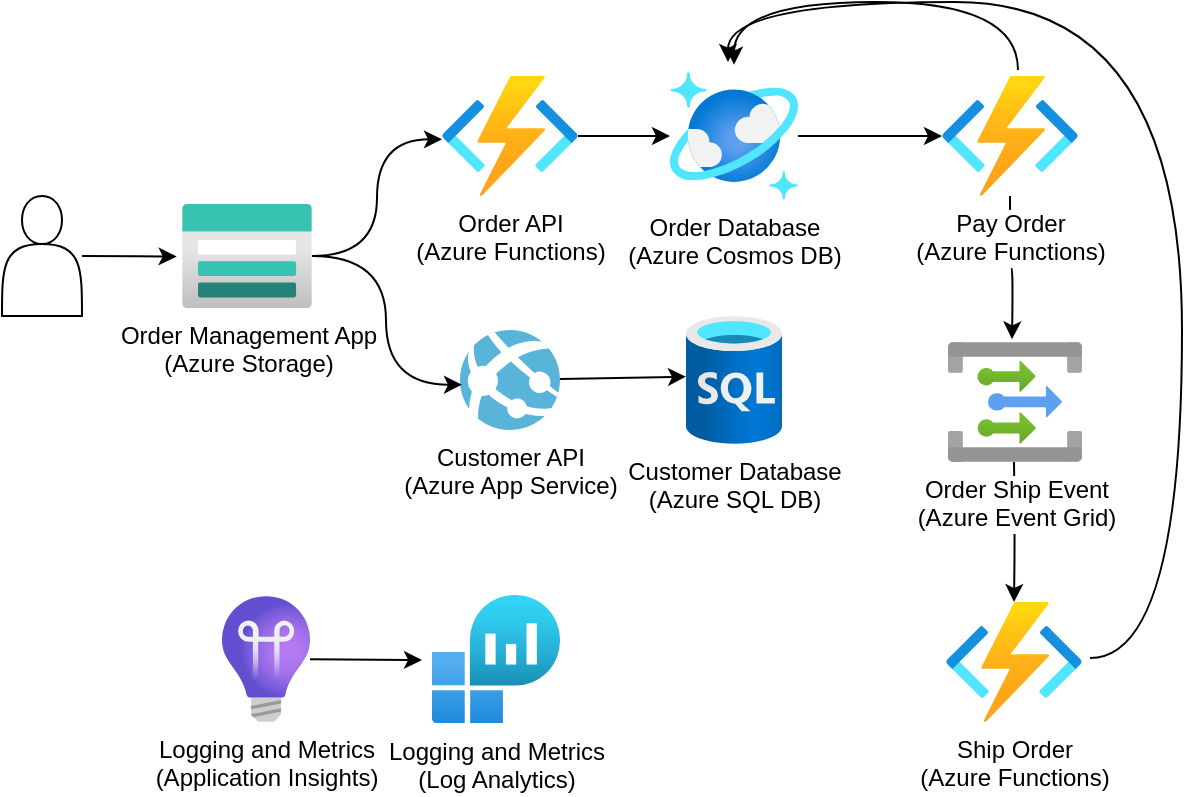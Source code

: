 <mxfile>
    <diagram id="Pct7ndDNtFHMMzXg30rl" name="Logical Architecture">
        <mxGraphModel dx="1714" dy="732" grid="1" gridSize="10" guides="1" tooltips="1" connect="1" arrows="1" fold="1" page="1" pageScale="1" pageWidth="850" pageHeight="1100" math="0" shadow="0">
            <root>
                <mxCell id="0"/>
                <mxCell id="1" parent="0"/>
                <mxCell id="6" style="edgeStyle=none;html=1;entryX=0;entryY=0.474;entryDx=0;entryDy=0;entryPerimeter=0;" parent="1" source="2" target="7" edge="1">
                    <mxGeometry relative="1" as="geometry">
                        <mxPoint x="300.65" y="239.65" as="targetPoint"/>
                    </mxGeometry>
                </mxCell>
                <mxCell id="2" value="Customer API&lt;br&gt;(Azure App Service)" style="sketch=0;aspect=fixed;html=1;points=[];align=center;image;fontSize=12;image=img/lib/mscae/App_Services.svg;" parent="1" vertex="1">
                    <mxGeometry x="309" y="354" width="50" height="50" as="geometry"/>
                </mxCell>
                <mxCell id="34" style="edgeStyle=orthogonalEdgeStyle;curved=1;html=1;entryX=-0.041;entryY=0.506;entryDx=0;entryDy=0;entryPerimeter=0;" parent="1" source="3" target="30" edge="1">
                    <mxGeometry relative="1" as="geometry"/>
                </mxCell>
                <mxCell id="3" value="" style="shape=actor;whiteSpace=wrap;html=1;" parent="1" vertex="1">
                    <mxGeometry x="80" y="287" width="40" height="60" as="geometry"/>
                </mxCell>
                <mxCell id="7" value="Customer Database&lt;br&gt;(Azure SQL DB)" style="aspect=fixed;html=1;points=[];align=center;image;fontSize=12;image=img/lib/azure2/databases/SQL_Database.svg;" parent="1" vertex="1">
                    <mxGeometry x="422" y="347" width="48" height="64" as="geometry"/>
                </mxCell>
                <mxCell id="12" style="edgeStyle=none;html=1;" parent="1" source="9" target="11" edge="1">
                    <mxGeometry relative="1" as="geometry">
                        <mxPoint x="414" y="257" as="targetPoint"/>
                    </mxGeometry>
                </mxCell>
                <mxCell id="9" value="Order API&lt;br&gt;(Azure Functions)" style="aspect=fixed;html=1;points=[];align=center;image;fontSize=12;image=img/lib/azure2/compute/Function_Apps.svg;" parent="1" vertex="1">
                    <mxGeometry x="300" y="227" width="68" height="60" as="geometry"/>
                </mxCell>
                <mxCell id="17" style="edgeStyle=none;html=1;" parent="1" source="11" target="14" edge="1">
                    <mxGeometry relative="1" as="geometry"/>
                </mxCell>
                <mxCell id="11" value="Order Database&lt;br&gt;(Azure Cosmos DB)" style="aspect=fixed;html=1;points=[];align=center;image;fontSize=12;image=img/lib/azure2/databases/Azure_Cosmos_DB.svg;" parent="1" vertex="1">
                    <mxGeometry x="414" y="225" width="64" height="64" as="geometry"/>
                </mxCell>
                <mxCell id="22" style="edgeStyle=orthogonalEdgeStyle;curved=1;html=1;entryX=0.486;entryY=-0.022;entryDx=0;entryDy=0;entryPerimeter=0;" parent="1" source="14" edge="1">
                    <mxGeometry relative="1" as="geometry">
                        <mxPoint x="585.02" y="358.68" as="targetPoint"/>
                    </mxGeometry>
                </mxCell>
                <mxCell id="23" style="edgeStyle=orthogonalEdgeStyle;curved=1;html=1;entryX=0.5;entryY=-0.057;entryDx=0;entryDy=0;entryPerimeter=0;exitX=0.559;exitY=-0.05;exitDx=0;exitDy=0;exitPerimeter=0;" parent="1" source="14" target="11" edge="1">
                    <mxGeometry relative="1" as="geometry">
                        <mxPoint x="554" y="221" as="sourcePoint"/>
                        <Array as="points">
                            <mxPoint x="588" y="190"/>
                            <mxPoint x="446" y="190"/>
                        </Array>
                    </mxGeometry>
                </mxCell>
                <mxCell id="14" value="Pay Order&lt;br&gt;(Azure Functions)" style="aspect=fixed;html=1;points=[];align=center;image;fontSize=12;image=img/lib/azure2/compute/Function_Apps.svg;" parent="1" vertex="1">
                    <mxGeometry x="550" y="227" width="68" height="60" as="geometry"/>
                </mxCell>
                <mxCell id="26" style="edgeStyle=orthogonalEdgeStyle;curved=1;html=1;" parent="1" target="24" edge="1">
                    <mxGeometry relative="1" as="geometry">
                        <mxPoint x="586" y="420" as="sourcePoint"/>
                    </mxGeometry>
                </mxCell>
                <mxCell id="29" style="edgeStyle=orthogonalEdgeStyle;curved=1;html=1;exitX=1.059;exitY=0.467;exitDx=0;exitDy=0;exitPerimeter=0;" parent="1" source="24" edge="1">
                    <mxGeometry relative="1" as="geometry">
                        <Array as="points">
                            <mxPoint x="670" y="518"/>
                            <mxPoint x="670" y="190"/>
                            <mxPoint x="443" y="190"/>
                        </Array>
                        <mxPoint x="443" y="220" as="targetPoint"/>
                    </mxGeometry>
                </mxCell>
                <mxCell id="24" value="Ship Order&lt;br&gt;(Azure Functions)" style="aspect=fixed;html=1;points=[];align=center;image;fontSize=12;image=img/lib/azure2/compute/Function_Apps.svg;" parent="1" vertex="1">
                    <mxGeometry x="552" y="490" width="68" height="60" as="geometry"/>
                </mxCell>
                <mxCell id="32" style="edgeStyle=orthogonalEdgeStyle;curved=1;html=1;entryX=0;entryY=0.528;entryDx=0;entryDy=0;entryPerimeter=0;" parent="1" source="30" target="9" edge="1">
                    <mxGeometry relative="1" as="geometry"/>
                </mxCell>
                <mxCell id="33" style="edgeStyle=orthogonalEdgeStyle;curved=1;html=1;entryX=0.02;entryY=0.547;entryDx=0;entryDy=0;entryPerimeter=0;" parent="1" source="30" target="2" edge="1">
                    <mxGeometry relative="1" as="geometry"/>
                </mxCell>
                <mxCell id="30" value="Order Management App&lt;br&gt;(Azure Storage)" style="aspect=fixed;html=1;points=[];align=center;image;fontSize=12;image=img/lib/azure2/storage/Storage_Accounts.svg;" parent="1" vertex="1">
                    <mxGeometry x="170" y="291" width="65" height="52" as="geometry"/>
                </mxCell>
                <mxCell id="35" value="Order Ship Event&lt;br&gt;(Azure Event Grid)" style="aspect=fixed;html=1;points=[];align=center;image;fontSize=12;image=img/lib/azure2/integration/Event_Grid_Topics.svg;" parent="1" vertex="1">
                    <mxGeometry x="553" y="360" width="67" height="60" as="geometry"/>
                </mxCell>
                <mxCell id="38" style="edgeStyle=none;html=1;" parent="1" source="36" edge="1">
                    <mxGeometry relative="1" as="geometry">
                        <mxPoint x="290" y="519" as="targetPoint"/>
                    </mxGeometry>
                </mxCell>
                <mxCell id="36" value="Logging and Metrics&lt;br&gt;(Application Insights)" style="aspect=fixed;html=1;points=[];align=center;image;fontSize=12;image=img/lib/azure2/management_governance/Application_Insights.svg;" parent="1" vertex="1">
                    <mxGeometry x="190" y="487" width="44" height="63" as="geometry"/>
                </mxCell>
                <mxCell id="37" value="Logging and Metrics&lt;br&gt;(Log Analytics)" style="aspect=fixed;html=1;points=[];align=center;image;fontSize=12;image=img/lib/azure2/analytics/Log_Analytics_Workspaces.svg;" parent="1" vertex="1">
                    <mxGeometry x="295" y="486.5" width="64" height="64" as="geometry"/>
                </mxCell>
            </root>
        </mxGraphModel>
    </diagram>
</mxfile>
